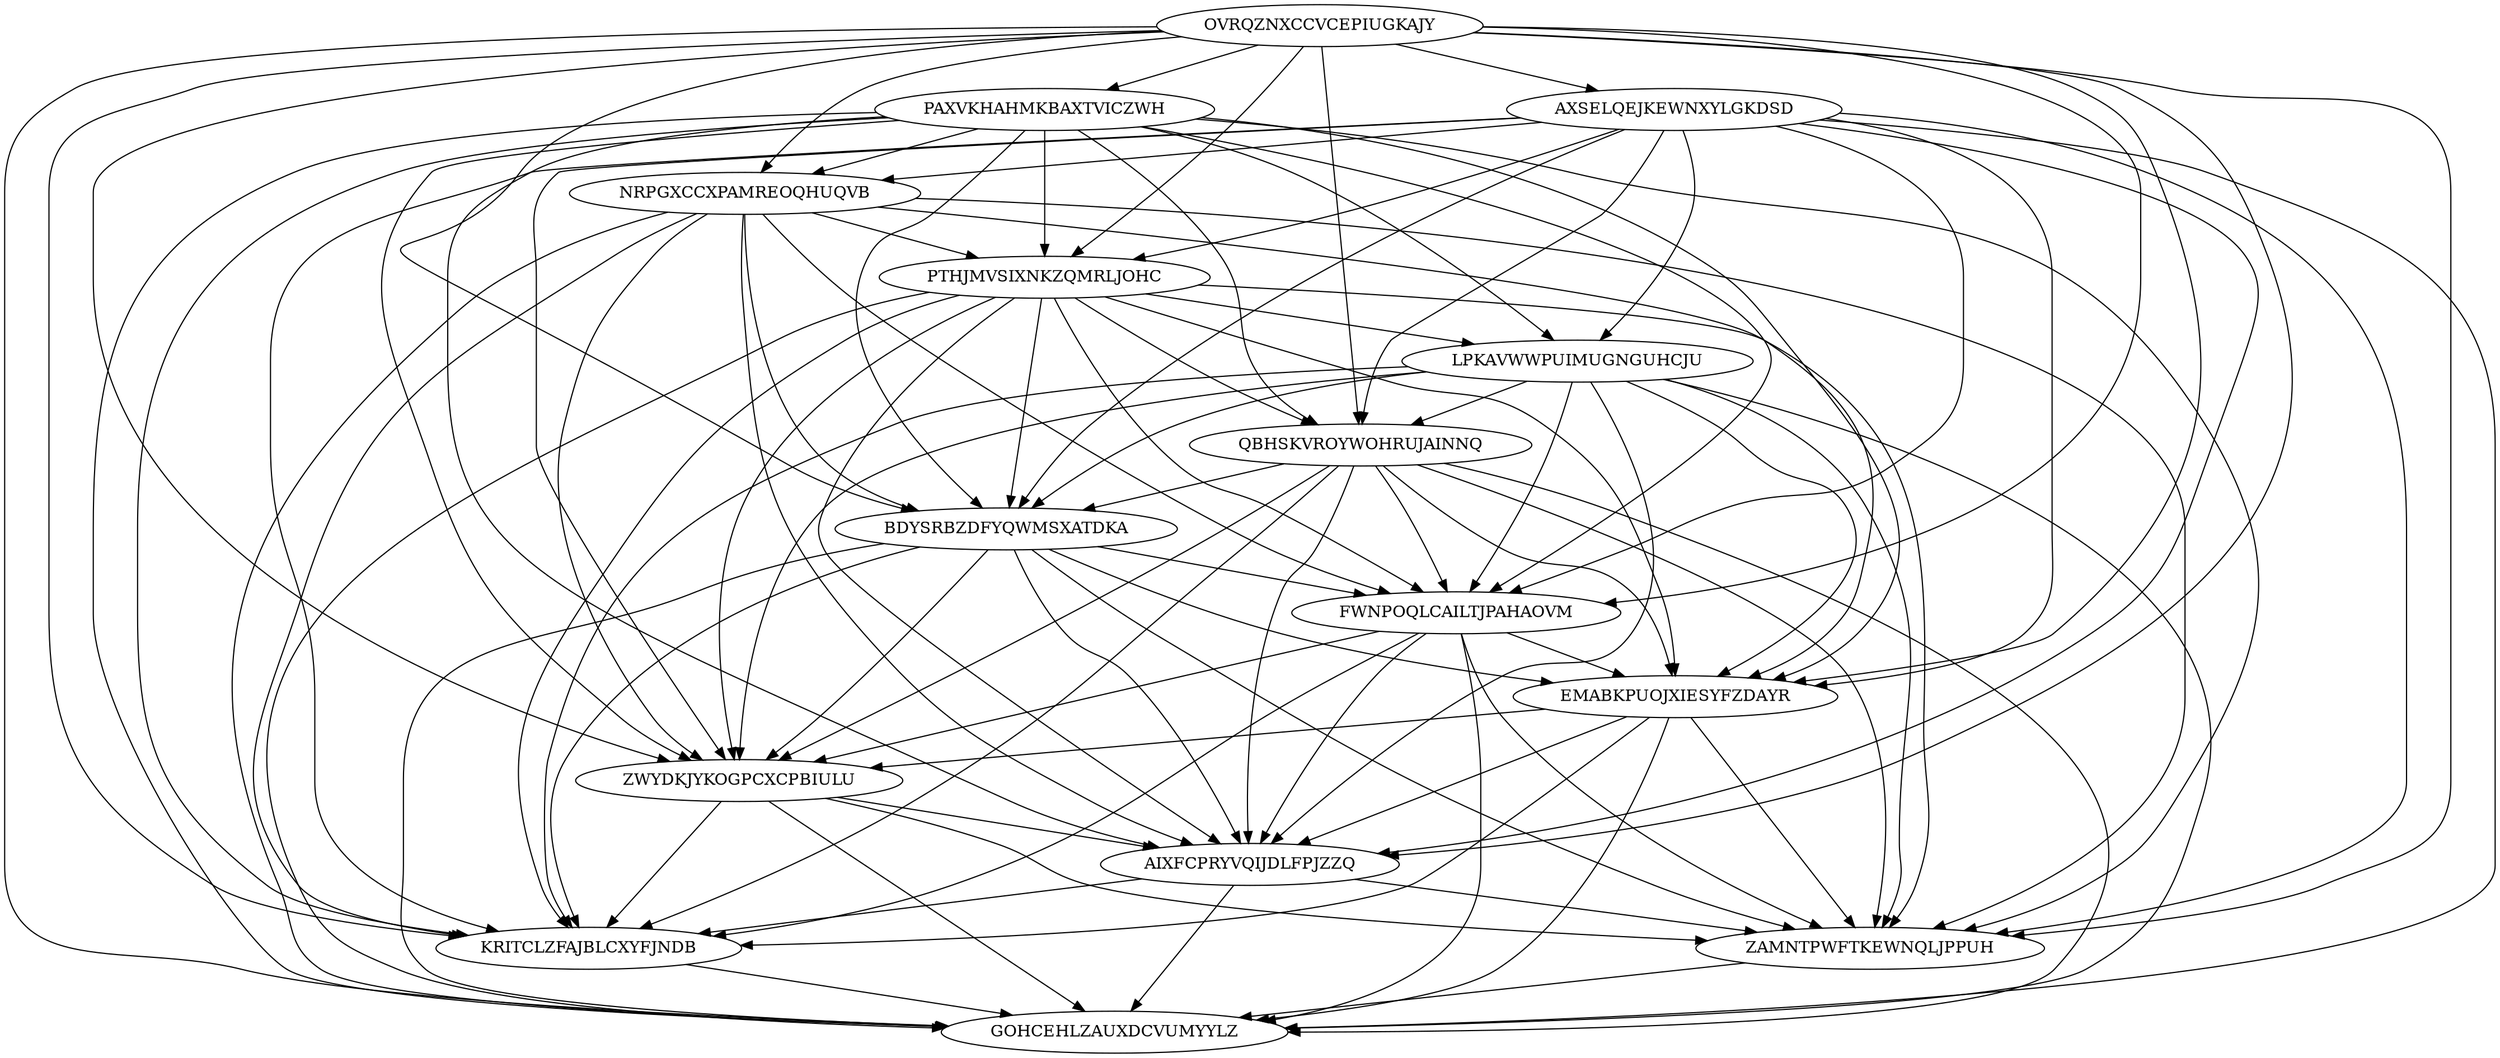 digraph N15M100 {
	OVRQZNXCCVCEPIUGKAJY	[Weight=20];
	AXSELQEJKEWNXYLGKDSD	[Weight=19];
	PAXVKHAHMKBAXTVICZWH	[Weight=20];
	NRPGXCCXPAMREOQHUQVB	[Weight=18];
	PTHJMVSIXNKZQMRLJOHC	[Weight=17];
	LPKAVWWPUIMUGNGUHCJU	[Weight=17];
	QBHSKVROYWOHRUJAINNQ	[Weight=17];
	BDYSRBZDFYQWMSXATDKA	[Weight=11];
	FWNPOQLCAILTJPAHAOVM	[Weight=11];
	EMABKPUOJXIESYFZDAYR	[Weight=17];
	ZWYDKJYKOGPCXCPBIULU	[Weight=13];
	AIXFCPRYVQIJDLFPJZZQ	[Weight=10];
	KRITCLZFAJBLCXYFJNDB	[Weight=17];
	ZAMNTPWFTKEWNQLJPPUH	[Weight=16];
	GOHCEHLZAUXDCVUMYYLZ	[Weight=16];
	QBHSKVROYWOHRUJAINNQ -> BDYSRBZDFYQWMSXATDKA [Weight=18];
	OVRQZNXCCVCEPIUGKAJY -> FWNPOQLCAILTJPAHAOVM [Weight=13];
	PAXVKHAHMKBAXTVICZWH -> NRPGXCCXPAMREOQHUQVB [Weight=17];
	AXSELQEJKEWNXYLGKDSD -> PTHJMVSIXNKZQMRLJOHC [Weight=20];
	EMABKPUOJXIESYFZDAYR -> ZAMNTPWFTKEWNQLJPPUH [Weight=14];
	LPKAVWWPUIMUGNGUHCJU -> BDYSRBZDFYQWMSXATDKA [Weight=16];
	PTHJMVSIXNKZQMRLJOHC -> KRITCLZFAJBLCXYFJNDB [Weight=10];
	OVRQZNXCCVCEPIUGKAJY -> GOHCEHLZAUXDCVUMYYLZ [Weight=17];
	KRITCLZFAJBLCXYFJNDB -> GOHCEHLZAUXDCVUMYYLZ [Weight=20];
	OVRQZNXCCVCEPIUGKAJY -> NRPGXCCXPAMREOQHUQVB [Weight=13];
	BDYSRBZDFYQWMSXATDKA -> ZWYDKJYKOGPCXCPBIULU [Weight=15];
	NRPGXCCXPAMREOQHUQVB -> ZWYDKJYKOGPCXCPBIULU [Weight=15];
	AXSELQEJKEWNXYLGKDSD -> AIXFCPRYVQIJDLFPJZZQ [Weight=11];
	FWNPOQLCAILTJPAHAOVM -> ZWYDKJYKOGPCXCPBIULU [Weight=15];
	OVRQZNXCCVCEPIUGKAJY -> ZWYDKJYKOGPCXCPBIULU [Weight=20];
	AIXFCPRYVQIJDLFPJZZQ -> GOHCEHLZAUXDCVUMYYLZ [Weight=17];
	EMABKPUOJXIESYFZDAYR -> KRITCLZFAJBLCXYFJNDB [Weight=12];
	NRPGXCCXPAMREOQHUQVB -> EMABKPUOJXIESYFZDAYR [Weight=11];
	OVRQZNXCCVCEPIUGKAJY -> AXSELQEJKEWNXYLGKDSD [Weight=18];
	NRPGXCCXPAMREOQHUQVB -> PTHJMVSIXNKZQMRLJOHC [Weight=16];
	NRPGXCCXPAMREOQHUQVB -> ZAMNTPWFTKEWNQLJPPUH [Weight=16];
	ZAMNTPWFTKEWNQLJPPUH -> GOHCEHLZAUXDCVUMYYLZ [Weight=13];
	LPKAVWWPUIMUGNGUHCJU -> GOHCEHLZAUXDCVUMYYLZ [Weight=17];
	QBHSKVROYWOHRUJAINNQ -> FWNPOQLCAILTJPAHAOVM [Weight=14];
	FWNPOQLCAILTJPAHAOVM -> KRITCLZFAJBLCXYFJNDB [Weight=14];
	OVRQZNXCCVCEPIUGKAJY -> EMABKPUOJXIESYFZDAYR [Weight=14];
	BDYSRBZDFYQWMSXATDKA -> EMABKPUOJXIESYFZDAYR [Weight=16];
	LPKAVWWPUIMUGNGUHCJU -> AIXFCPRYVQIJDLFPJZZQ [Weight=10];
	AIXFCPRYVQIJDLFPJZZQ -> KRITCLZFAJBLCXYFJNDB [Weight=20];
	AIXFCPRYVQIJDLFPJZZQ -> ZAMNTPWFTKEWNQLJPPUH [Weight=11];
	PAXVKHAHMKBAXTVICZWH -> PTHJMVSIXNKZQMRLJOHC [Weight=12];
	AXSELQEJKEWNXYLGKDSD -> QBHSKVROYWOHRUJAINNQ [Weight=16];
	BDYSRBZDFYQWMSXATDKA -> GOHCEHLZAUXDCVUMYYLZ [Weight=18];
	EMABKPUOJXIESYFZDAYR -> AIXFCPRYVQIJDLFPJZZQ [Weight=19];
	LPKAVWWPUIMUGNGUHCJU -> ZAMNTPWFTKEWNQLJPPUH [Weight=12];
	QBHSKVROYWOHRUJAINNQ -> EMABKPUOJXIESYFZDAYR [Weight=17];
	LPKAVWWPUIMUGNGUHCJU -> FWNPOQLCAILTJPAHAOVM [Weight=15];
	AXSELQEJKEWNXYLGKDSD -> ZWYDKJYKOGPCXCPBIULU [Weight=10];
	FWNPOQLCAILTJPAHAOVM -> ZAMNTPWFTKEWNQLJPPUH [Weight=16];
	AXSELQEJKEWNXYLGKDSD -> ZAMNTPWFTKEWNQLJPPUH [Weight=20];
	PAXVKHAHMKBAXTVICZWH -> BDYSRBZDFYQWMSXATDKA [Weight=10];
	PAXVKHAHMKBAXTVICZWH -> KRITCLZFAJBLCXYFJNDB [Weight=13];
	EMABKPUOJXIESYFZDAYR -> GOHCEHLZAUXDCVUMYYLZ [Weight=14];
	LPKAVWWPUIMUGNGUHCJU -> ZWYDKJYKOGPCXCPBIULU [Weight=18];
	OVRQZNXCCVCEPIUGKAJY -> PTHJMVSIXNKZQMRLJOHC [Weight=16];
	BDYSRBZDFYQWMSXATDKA -> ZAMNTPWFTKEWNQLJPPUH [Weight=18];
	AXSELQEJKEWNXYLGKDSD -> BDYSRBZDFYQWMSXATDKA [Weight=11];
	QBHSKVROYWOHRUJAINNQ -> AIXFCPRYVQIJDLFPJZZQ [Weight=15];
	PAXVKHAHMKBAXTVICZWH -> ZAMNTPWFTKEWNQLJPPUH [Weight=15];
	NRPGXCCXPAMREOQHUQVB -> KRITCLZFAJBLCXYFJNDB [Weight=19];
	PAXVKHAHMKBAXTVICZWH -> LPKAVWWPUIMUGNGUHCJU [Weight=12];
	PTHJMVSIXNKZQMRLJOHC -> FWNPOQLCAILTJPAHAOVM [Weight=10];
	BDYSRBZDFYQWMSXATDKA -> KRITCLZFAJBLCXYFJNDB [Weight=19];
	PAXVKHAHMKBAXTVICZWH -> GOHCEHLZAUXDCVUMYYLZ [Weight=15];
	LPKAVWWPUIMUGNGUHCJU -> KRITCLZFAJBLCXYFJNDB [Weight=13];
	AXSELQEJKEWNXYLGKDSD -> FWNPOQLCAILTJPAHAOVM [Weight=15];
	PTHJMVSIXNKZQMRLJOHC -> EMABKPUOJXIESYFZDAYR [Weight=11];
	PTHJMVSIXNKZQMRLJOHC -> QBHSKVROYWOHRUJAINNQ [Weight=15];
	NRPGXCCXPAMREOQHUQVB -> BDYSRBZDFYQWMSXATDKA [Weight=20];
	PAXVKHAHMKBAXTVICZWH -> QBHSKVROYWOHRUJAINNQ [Weight=15];
	OVRQZNXCCVCEPIUGKAJY -> QBHSKVROYWOHRUJAINNQ [Weight=19];
	ZWYDKJYKOGPCXCPBIULU -> GOHCEHLZAUXDCVUMYYLZ [Weight=19];
	QBHSKVROYWOHRUJAINNQ -> ZWYDKJYKOGPCXCPBIULU [Weight=20];
	OVRQZNXCCVCEPIUGKAJY -> KRITCLZFAJBLCXYFJNDB [Weight=17];
	AXSELQEJKEWNXYLGKDSD -> KRITCLZFAJBLCXYFJNDB [Weight=11];
	QBHSKVROYWOHRUJAINNQ -> GOHCEHLZAUXDCVUMYYLZ [Weight=20];
	AXSELQEJKEWNXYLGKDSD -> LPKAVWWPUIMUGNGUHCJU [Weight=15];
	PAXVKHAHMKBAXTVICZWH -> AIXFCPRYVQIJDLFPJZZQ [Weight=12];
	ZWYDKJYKOGPCXCPBIULU -> AIXFCPRYVQIJDLFPJZZQ [Weight=11];
	BDYSRBZDFYQWMSXATDKA -> FWNPOQLCAILTJPAHAOVM [Weight=12];
	PAXVKHAHMKBAXTVICZWH -> ZWYDKJYKOGPCXCPBIULU [Weight=11];
	LPKAVWWPUIMUGNGUHCJU -> QBHSKVROYWOHRUJAINNQ [Weight=19];
	FWNPOQLCAILTJPAHAOVM -> AIXFCPRYVQIJDLFPJZZQ [Weight=20];
	EMABKPUOJXIESYFZDAYR -> ZWYDKJYKOGPCXCPBIULU [Weight=15];
	QBHSKVROYWOHRUJAINNQ -> ZAMNTPWFTKEWNQLJPPUH [Weight=19];
	FWNPOQLCAILTJPAHAOVM -> GOHCEHLZAUXDCVUMYYLZ [Weight=20];
	AXSELQEJKEWNXYLGKDSD -> EMABKPUOJXIESYFZDAYR [Weight=14];
	PAXVKHAHMKBAXTVICZWH -> EMABKPUOJXIESYFZDAYR [Weight=13];
	OVRQZNXCCVCEPIUGKAJY -> ZAMNTPWFTKEWNQLJPPUH [Weight=10];
	ZWYDKJYKOGPCXCPBIULU -> ZAMNTPWFTKEWNQLJPPUH [Weight=20];
	PTHJMVSIXNKZQMRLJOHC -> ZWYDKJYKOGPCXCPBIULU [Weight=14];
	OVRQZNXCCVCEPIUGKAJY -> AIXFCPRYVQIJDLFPJZZQ [Weight=15];
	OVRQZNXCCVCEPIUGKAJY -> BDYSRBZDFYQWMSXATDKA [Weight=20];
	BDYSRBZDFYQWMSXATDKA -> AIXFCPRYVQIJDLFPJZZQ [Weight=19];
	NRPGXCCXPAMREOQHUQVB -> FWNPOQLCAILTJPAHAOVM [Weight=18];
	LPKAVWWPUIMUGNGUHCJU -> EMABKPUOJXIESYFZDAYR [Weight=14];
	FWNPOQLCAILTJPAHAOVM -> EMABKPUOJXIESYFZDAYR [Weight=15];
	PTHJMVSIXNKZQMRLJOHC -> ZAMNTPWFTKEWNQLJPPUH [Weight=12];
	NRPGXCCXPAMREOQHUQVB -> GOHCEHLZAUXDCVUMYYLZ [Weight=10];
	NRPGXCCXPAMREOQHUQVB -> AIXFCPRYVQIJDLFPJZZQ [Weight=19];
	PTHJMVSIXNKZQMRLJOHC -> AIXFCPRYVQIJDLFPJZZQ [Weight=14];
	OVRQZNXCCVCEPIUGKAJY -> PAXVKHAHMKBAXTVICZWH [Weight=13];
	PTHJMVSIXNKZQMRLJOHC -> BDYSRBZDFYQWMSXATDKA [Weight=18];
	AXSELQEJKEWNXYLGKDSD -> GOHCEHLZAUXDCVUMYYLZ [Weight=11];
	PTHJMVSIXNKZQMRLJOHC -> GOHCEHLZAUXDCVUMYYLZ [Weight=18];
	ZWYDKJYKOGPCXCPBIULU -> KRITCLZFAJBLCXYFJNDB [Weight=15];
	PTHJMVSIXNKZQMRLJOHC -> LPKAVWWPUIMUGNGUHCJU [Weight=17];
	AXSELQEJKEWNXYLGKDSD -> NRPGXCCXPAMREOQHUQVB [Weight=14];
	QBHSKVROYWOHRUJAINNQ -> KRITCLZFAJBLCXYFJNDB [Weight=20];
	PAXVKHAHMKBAXTVICZWH -> FWNPOQLCAILTJPAHAOVM [Weight=10];
}

